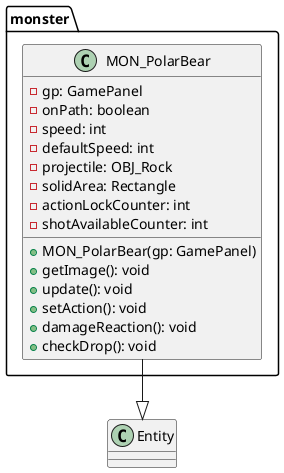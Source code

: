 @startuml MON_PolarBear

package monster {
    class MON_PolarBear {
        - gp: GamePanel
        - onPath: boolean
        - speed: int
        - defaultSpeed: int
        - projectile: OBJ_Rock
        - solidArea: Rectangle
        - actionLockCounter: int
        - shotAvailableCounter: int

        + MON_PolarBear(gp: GamePanel)
        + getImage(): void
        + update(): void
        + setAction(): void
        + damageReaction(): void
        + checkDrop(): void
    }
}

MON_PolarBear --|> Entity

@enduml
